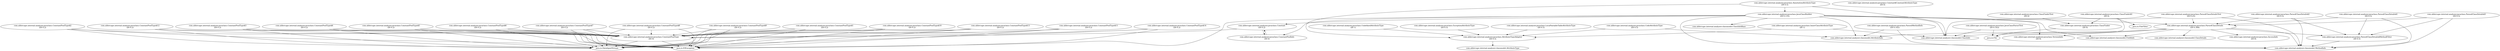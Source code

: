 digraph G {
"com.aldercape.internal.analyzer.javaclass.AccessInfo" [label="com.aldercape.internal.analyzer.javaclass.AccessInfo\n(DI 0)"];
"com.aldercape.internal.analyzer.javaclass.AnnotationAttributeType" [label="com.aldercape.internal.analyzer.javaclass.AnnotationAttributeType\n(DI 0.5)"];
"com.aldercape.internal.analyzer.javaclass.AttributeTypeAdapter" [label="com.aldercape.internal.analyzer.javaclass.AttributeTypeAdapter\n(DI 0.5)"];
"com.aldercape.internal.analyzer.javaclass.ClassFinder" [label="com.aldercape.internal.analyzer.javaclass.ClassFinder\n(DI 0)"];
"com.aldercape.internal.analyzer.javaclass.ClassFinder$1" [label="com.aldercape.internal.analyzer.javaclass.ClassFinder$1\n(DI 0)"];
"com.aldercape.internal.analyzer.javaclass.ClassFinderTest" [label="com.aldercape.internal.analyzer.javaclass.ClassFinderTest\n(DI 0)"];
"com.aldercape.internal.analyzer.javaclass.CodeAttributeType" [label="com.aldercape.internal.analyzer.javaclass.CodeAttributeType\n(DI 0.5)"];
"com.aldercape.internal.analyzer.javaclass.Constant" [label="com.aldercape.internal.analyzer.javaclass.Constant\n(DI 0.2)"];
"com.aldercape.internal.analyzer.javaclass.Constant$ConstantAttributeType" [label="com.aldercape.internal.analyzer.javaclass.Constant$ConstantAttributeType\n(DI 0)"];
"com.aldercape.internal.analyzer.javaclass.ConstantPoolInfo" [label="com.aldercape.internal.analyzer.javaclass.ConstantPoolInfo\n(DI 0)"];
"com.aldercape.internal.analyzer.javaclass.ConstantPoolType" [label="com.aldercape.internal.analyzer.javaclass.ConstantPoolType\n(DI 0)"];
"com.aldercape.internal.analyzer.javaclass.ConstantPoolType$1" [label="com.aldercape.internal.analyzer.javaclass.ConstantPoolType$1\n(DI 0.2)"];
"com.aldercape.internal.analyzer.javaclass.ConstantPoolType$10" [label="com.aldercape.internal.analyzer.javaclass.ConstantPoolType$10\n(DI 0.2)"];
"com.aldercape.internal.analyzer.javaclass.ConstantPoolType$11" [label="com.aldercape.internal.analyzer.javaclass.ConstantPoolType$11\n(DI 0.2)"];
"com.aldercape.internal.analyzer.javaclass.ConstantPoolType$12" [label="com.aldercape.internal.analyzer.javaclass.ConstantPoolType$12\n(DI 0.2)"];
"com.aldercape.internal.analyzer.javaclass.ConstantPoolType$13" [label="com.aldercape.internal.analyzer.javaclass.ConstantPoolType$13\n(DI 0.2)"];
"com.aldercape.internal.analyzer.javaclass.ConstantPoolType$14" [label="com.aldercape.internal.analyzer.javaclass.ConstantPoolType$14\n(DI 0.2)"];
"com.aldercape.internal.analyzer.javaclass.ConstantPoolType$2" [label="com.aldercape.internal.analyzer.javaclass.ConstantPoolType$2\n(DI 0.2)"];
"com.aldercape.internal.analyzer.javaclass.ConstantPoolType$3" [label="com.aldercape.internal.analyzer.javaclass.ConstantPoolType$3\n(DI 0.2)"];
"com.aldercape.internal.analyzer.javaclass.ConstantPoolType$4" [label="com.aldercape.internal.analyzer.javaclass.ConstantPoolType$4\n(DI 0.2)"];
"com.aldercape.internal.analyzer.javaclass.ConstantPoolType$5" [label="com.aldercape.internal.analyzer.javaclass.ConstantPoolType$5\n(DI 0.2)"];
"com.aldercape.internal.analyzer.javaclass.ConstantPoolType$6" [label="com.aldercape.internal.analyzer.javaclass.ConstantPoolType$6\n(DI 0.2)"];
"com.aldercape.internal.analyzer.javaclass.ConstantPoolType$7" [label="com.aldercape.internal.analyzer.javaclass.ConstantPoolType$7\n(DI 0.2)"];
"com.aldercape.internal.analyzer.javaclass.ConstantPoolType$8" [label="com.aldercape.internal.analyzer.javaclass.ConstantPoolType$8\n(DI 0.2)"];
"com.aldercape.internal.analyzer.javaclass.ConstantPoolType$9" [label="com.aldercape.internal.analyzer.javaclass.ConstantPoolType$9\n(DI 0.2)"];
"com.aldercape.internal.analyzer.javaclass.ExceptionAttributeType" [label="com.aldercape.internal.analyzer.javaclass.ExceptionAttributeType\n(DI 0.5)"];
"com.aldercape.internal.analyzer.javaclass.InnerClassAttributeType" [label="com.aldercape.internal.analyzer.javaclass.InnerClassAttributeType\n(DI 1)"];
"com.aldercape.internal.analyzer.javaclass.JavaClassBuilder" [label="com.aldercape.internal.analyzer.javaclass.JavaClassBuilder\n(DI 0.133)"];
"com.aldercape.internal.analyzer.javaclass.JavaClassParserTest" [label="com.aldercape.internal.analyzer.javaclass.JavaClassParserTest\n(DI 0.143)"];
"com.aldercape.internal.analyzer.javaclass.LocalVariableTableAttributeType" [label="com.aldercape.internal.analyzer.javaclass.LocalVariableTableAttributeType\n(DI 0.5)"];
"com.aldercape.internal.analyzer.javaclass.ParsedClassDetails" [label="com.aldercape.internal.analyzer.javaclass.ParsedClassDetails\n(DI 0.308)"];
"com.aldercape.internal.analyzer.javaclass.ParsedClassDetails$1" [label="com.aldercape.internal.analyzer.javaclass.ParsedClassDetails$1\n(DI 0.5)"];
"com.aldercape.internal.analyzer.javaclass.ParsedClassDetails$2" [label="com.aldercape.internal.analyzer.javaclass.ParsedClassDetails$2\n(DI 0.5)"];
"com.aldercape.internal.analyzer.javaclass.ParsedClassDetails$3" [label="com.aldercape.internal.analyzer.javaclass.ParsedClassDetails$3\n(DI 0.5)"];
"com.aldercape.internal.analyzer.javaclass.ParsedClassDetails$MethodFilter" [label="com.aldercape.internal.analyzer.javaclass.ParsedClassDetails$MethodFilter\n(DI 0.5)"];
"com.aldercape.internal.analyzer.javaclass.ParsedClassDetailsTest" [label="com.aldercape.internal.analyzer.javaclass.ParsedClassDetailsTest\n(DI 0.25)"];
"com.aldercape.internal.analyzer.javaclass.ParsedMethodInfo" [label="com.aldercape.internal.analyzer.javaclass.ParsedMethodInfo\n(DI 0.143)"];
"com.aldercape.internal.analyzer.javaclass.UndefinedAttributeType" [label="com.aldercape.internal.analyzer.javaclass.UndefinedAttributeType\n(DI 1)"];
"com.aldercape.internal.analyzer.javaclass.VersionInfo" [label="com.aldercape.internal.analyzer.javaclass.VersionInfo\n(DI 0)"];
"com.aldercape.internal.analyzer.javaclass.AnnotationAttributeType" -> "com.aldercape.internal.analyzer.classmodel.ClassInfo";
"com.aldercape.internal.analyzer.javaclass.AnnotationAttributeType" -> "com.aldercape.internal.analyzer.javaclass.AttributeTypeAdapter";
"com.aldercape.internal.analyzer.javaclass.AnnotationAttributeType" -> "com.aldercape.internal.analyzer.javaclass.JavaClassBuilder";
"com.aldercape.internal.analyzer.javaclass.AttributeTypeAdapter" -> "com.aldercape.internal.analyzer.classmodel.AttributeType";
"com.aldercape.internal.analyzer.javaclass.ClassFinder" -> "java.io.File";
"com.aldercape.internal.analyzer.javaclass.ClassFinder$1" -> "com.aldercape.internal.analyzer.javaclass.ClassFinder";
"com.aldercape.internal.analyzer.javaclass.ClassFinder$1" -> "java.io.File";
"com.aldercape.internal.analyzer.javaclass.ClassFinder$1" -> "java.io.FileFilter";
"com.aldercape.internal.analyzer.javaclass.ClassFinderTest" -> "com.aldercape.internal.analyzer.javaclass.ClassFinder";
"com.aldercape.internal.analyzer.javaclass.CodeAttributeType" -> "com.aldercape.internal.analyzer.classmodel.AttributeInfo";
"com.aldercape.internal.analyzer.javaclass.CodeAttributeType" -> "com.aldercape.internal.analyzer.javaclass.AttributeTypeAdapter";
"com.aldercape.internal.analyzer.javaclass.Constant" -> "com.aldercape.internal.analyzer.javaclass.ConstantPoolInfo";
"com.aldercape.internal.analyzer.javaclass.Constant" -> "com.aldercape.internal.analyzer.javaclass.ConstantPoolType";
"com.aldercape.internal.analyzer.javaclass.ConstantPoolInfo" -> "com.aldercape.internal.analyzer.javaclass.Constant";
"com.aldercape.internal.analyzer.javaclass.ConstantPoolType" -> "java.io.DataInputStream";
"com.aldercape.internal.analyzer.javaclass.ConstantPoolType" -> "java.io.IOException";
"com.aldercape.internal.analyzer.javaclass.ConstantPoolType$1" -> "com.aldercape.internal.analyzer.javaclass.ConstantPoolType";
"com.aldercape.internal.analyzer.javaclass.ConstantPoolType$1" -> "java.io.DataInputStream";
"com.aldercape.internal.analyzer.javaclass.ConstantPoolType$1" -> "java.io.IOException";
"com.aldercape.internal.analyzer.javaclass.ConstantPoolType$10" -> "com.aldercape.internal.analyzer.javaclass.ConstantPoolType";
"com.aldercape.internal.analyzer.javaclass.ConstantPoolType$10" -> "java.io.DataInputStream";
"com.aldercape.internal.analyzer.javaclass.ConstantPoolType$10" -> "java.io.IOException";
"com.aldercape.internal.analyzer.javaclass.ConstantPoolType$11" -> "com.aldercape.internal.analyzer.javaclass.ConstantPoolType";
"com.aldercape.internal.analyzer.javaclass.ConstantPoolType$11" -> "java.io.DataInputStream";
"com.aldercape.internal.analyzer.javaclass.ConstantPoolType$11" -> "java.io.IOException";
"com.aldercape.internal.analyzer.javaclass.ConstantPoolType$12" -> "com.aldercape.internal.analyzer.javaclass.ConstantPoolType";
"com.aldercape.internal.analyzer.javaclass.ConstantPoolType$12" -> "java.io.DataInputStream";
"com.aldercape.internal.analyzer.javaclass.ConstantPoolType$12" -> "java.io.IOException";
"com.aldercape.internal.analyzer.javaclass.ConstantPoolType$13" -> "com.aldercape.internal.analyzer.javaclass.ConstantPoolType";
"com.aldercape.internal.analyzer.javaclass.ConstantPoolType$13" -> "java.io.DataInputStream";
"com.aldercape.internal.analyzer.javaclass.ConstantPoolType$13" -> "java.io.IOException";
"com.aldercape.internal.analyzer.javaclass.ConstantPoolType$14" -> "com.aldercape.internal.analyzer.javaclass.ConstantPoolType";
"com.aldercape.internal.analyzer.javaclass.ConstantPoolType$14" -> "java.io.DataInputStream";
"com.aldercape.internal.analyzer.javaclass.ConstantPoolType$14" -> "java.io.IOException";
"com.aldercape.internal.analyzer.javaclass.ConstantPoolType$2" -> "com.aldercape.internal.analyzer.javaclass.ConstantPoolType";
"com.aldercape.internal.analyzer.javaclass.ConstantPoolType$2" -> "java.io.DataInputStream";
"com.aldercape.internal.analyzer.javaclass.ConstantPoolType$2" -> "java.io.IOException";
"com.aldercape.internal.analyzer.javaclass.ConstantPoolType$3" -> "com.aldercape.internal.analyzer.javaclass.ConstantPoolType";
"com.aldercape.internal.analyzer.javaclass.ConstantPoolType$3" -> "java.io.DataInputStream";
"com.aldercape.internal.analyzer.javaclass.ConstantPoolType$3" -> "java.io.IOException";
"com.aldercape.internal.analyzer.javaclass.ConstantPoolType$4" -> "com.aldercape.internal.analyzer.javaclass.ConstantPoolType";
"com.aldercape.internal.analyzer.javaclass.ConstantPoolType$4" -> "java.io.DataInputStream";
"com.aldercape.internal.analyzer.javaclass.ConstantPoolType$4" -> "java.io.IOException";
"com.aldercape.internal.analyzer.javaclass.ConstantPoolType$5" -> "com.aldercape.internal.analyzer.javaclass.ConstantPoolType";
"com.aldercape.internal.analyzer.javaclass.ConstantPoolType$5" -> "java.io.DataInputStream";
"com.aldercape.internal.analyzer.javaclass.ConstantPoolType$5" -> "java.io.IOException";
"com.aldercape.internal.analyzer.javaclass.ConstantPoolType$6" -> "com.aldercape.internal.analyzer.javaclass.ConstantPoolType";
"com.aldercape.internal.analyzer.javaclass.ConstantPoolType$6" -> "java.io.DataInputStream";
"com.aldercape.internal.analyzer.javaclass.ConstantPoolType$6" -> "java.io.IOException";
"com.aldercape.internal.analyzer.javaclass.ConstantPoolType$7" -> "com.aldercape.internal.analyzer.javaclass.ConstantPoolType";
"com.aldercape.internal.analyzer.javaclass.ConstantPoolType$7" -> "java.io.DataInputStream";
"com.aldercape.internal.analyzer.javaclass.ConstantPoolType$7" -> "java.io.IOException";
"com.aldercape.internal.analyzer.javaclass.ConstantPoolType$8" -> "com.aldercape.internal.analyzer.javaclass.ConstantPoolType";
"com.aldercape.internal.analyzer.javaclass.ConstantPoolType$8" -> "java.io.DataInputStream";
"com.aldercape.internal.analyzer.javaclass.ConstantPoolType$8" -> "java.io.IOException";
"com.aldercape.internal.analyzer.javaclass.ConstantPoolType$9" -> "com.aldercape.internal.analyzer.javaclass.ConstantPoolType";
"com.aldercape.internal.analyzer.javaclass.ConstantPoolType$9" -> "java.io.DataInputStream";
"com.aldercape.internal.analyzer.javaclass.ConstantPoolType$9" -> "java.io.IOException";
"com.aldercape.internal.analyzer.javaclass.ExceptionAttributeType" -> "com.aldercape.internal.analyzer.javaclass.AttributeTypeAdapter";
"com.aldercape.internal.analyzer.javaclass.InnerClassAttributeType" -> "com.aldercape.internal.analyzer.classmodel.ClassInfo";
"com.aldercape.internal.analyzer.javaclass.InnerClassAttributeType" -> "com.aldercape.internal.analyzer.javaclass.AttributeTypeAdapter";
"com.aldercape.internal.analyzer.javaclass.JavaClassBuilder" -> "com.aldercape.internal.analyzer.classmodel.AttributeInfo";
"com.aldercape.internal.analyzer.javaclass.JavaClassBuilder" -> "com.aldercape.internal.analyzer.classmodel.ClassInfo";
"com.aldercape.internal.analyzer.javaclass.JavaClassBuilder" -> "com.aldercape.internal.analyzer.classmodel.ClassInfoBase";
"com.aldercape.internal.analyzer.javaclass.JavaClassBuilder" -> "com.aldercape.internal.analyzer.classmodel.FieldInfo";
"com.aldercape.internal.analyzer.javaclass.JavaClassBuilder" -> "com.aldercape.internal.analyzer.classmodel.MethodInfo";
"com.aldercape.internal.analyzer.javaclass.JavaClassBuilder" -> "com.aldercape.internal.analyzer.javaclass.Constant";
"com.aldercape.internal.analyzer.javaclass.JavaClassBuilder" -> "com.aldercape.internal.analyzer.javaclass.ConstantPoolInfo";
"com.aldercape.internal.analyzer.javaclass.JavaClassBuilder" -> "com.aldercape.internal.analyzer.javaclass.ParsedClassDetails";
"com.aldercape.internal.analyzer.javaclass.JavaClassBuilder" -> "com.aldercape.internal.analyzer.javaclass.VersionInfo";
"com.aldercape.internal.analyzer.javaclass.JavaClassBuilder" -> "java.io.IOException";
"com.aldercape.internal.analyzer.javaclass.JavaClassParserTest" -> "com.aldercape.internal.analyzer.classmodel.ClassInfo";
"com.aldercape.internal.analyzer.javaclass.JavaClassParserTest" -> "java.io.File";
"com.aldercape.internal.analyzer.javaclass.LocalVariableTableAttributeType" -> "com.aldercape.internal.analyzer.javaclass.AttributeTypeAdapter";
"com.aldercape.internal.analyzer.javaclass.ParsedClassDetails" -> "com.aldercape.internal.analyzer.classmodel.AttributeInfo";
"com.aldercape.internal.analyzer.javaclass.ParsedClassDetails" -> "com.aldercape.internal.analyzer.classmodel.ClassDetails";
"com.aldercape.internal.analyzer.javaclass.ParsedClassDetails" -> "com.aldercape.internal.analyzer.classmodel.ClassInfo";
"com.aldercape.internal.analyzer.javaclass.ParsedClassDetails" -> "com.aldercape.internal.analyzer.classmodel.FieldInfo";
"com.aldercape.internal.analyzer.javaclass.ParsedClassDetails" -> "com.aldercape.internal.analyzer.classmodel.MethodInfo";
"com.aldercape.internal.analyzer.javaclass.ParsedClassDetails" -> "com.aldercape.internal.analyzer.javaclass.AccessInfo";
"com.aldercape.internal.analyzer.javaclass.ParsedClassDetails" -> "com.aldercape.internal.analyzer.javaclass.ParsedClassDetails$MethodFilter";
"com.aldercape.internal.analyzer.javaclass.ParsedClassDetails" -> "com.aldercape.internal.analyzer.javaclass.VersionInfo";
"com.aldercape.internal.analyzer.javaclass.ParsedClassDetails$1" -> "com.aldercape.internal.analyzer.classmodel.MethodInfo";
"com.aldercape.internal.analyzer.javaclass.ParsedClassDetails$1" -> "com.aldercape.internal.analyzer.javaclass.ParsedClassDetails";
"com.aldercape.internal.analyzer.javaclass.ParsedClassDetails$1" -> "com.aldercape.internal.analyzer.javaclass.ParsedClassDetails$MethodFilter";
"com.aldercape.internal.analyzer.javaclass.ParsedClassDetails$2" -> "com.aldercape.internal.analyzer.classmodel.MethodInfo";
"com.aldercape.internal.analyzer.javaclass.ParsedClassDetails$2" -> "com.aldercape.internal.analyzer.javaclass.ParsedClassDetails";
"com.aldercape.internal.analyzer.javaclass.ParsedClassDetails$2" -> "com.aldercape.internal.analyzer.javaclass.ParsedClassDetails$MethodFilter";
"com.aldercape.internal.analyzer.javaclass.ParsedClassDetails$3" -> "com.aldercape.internal.analyzer.classmodel.MethodInfo";
"com.aldercape.internal.analyzer.javaclass.ParsedClassDetails$3" -> "com.aldercape.internal.analyzer.javaclass.ParsedClassDetails";
"com.aldercape.internal.analyzer.javaclass.ParsedClassDetails$3" -> "com.aldercape.internal.analyzer.javaclass.ParsedClassDetails$MethodFilter";
"com.aldercape.internal.analyzer.javaclass.ParsedClassDetails$MethodFilter" -> "com.aldercape.internal.analyzer.classmodel.MethodInfo";
"com.aldercape.internal.analyzer.javaclass.ParsedClassDetailsTest" -> "com.aldercape.internal.analyzer.classmodel.ClassInfo";
"com.aldercape.internal.analyzer.javaclass.ParsedClassDetailsTest" -> "com.aldercape.internal.analyzer.classmodel.MethodInfo";
"com.aldercape.internal.analyzer.javaclass.ParsedClassDetailsTest" -> "com.aldercape.internal.analyzer.javaclass.ParsedClassDetails";
"com.aldercape.internal.analyzer.javaclass.ParsedMethodInfo" -> "com.aldercape.internal.analyzer.classmodel.AttributeInfo";
"com.aldercape.internal.analyzer.javaclass.ParsedMethodInfo" -> "com.aldercape.internal.analyzer.classmodel.MethodInfo";
"com.aldercape.internal.analyzer.javaclass.UndefinedAttributeType" -> "com.aldercape.internal.analyzer.javaclass.AttributeTypeAdapter";
}
